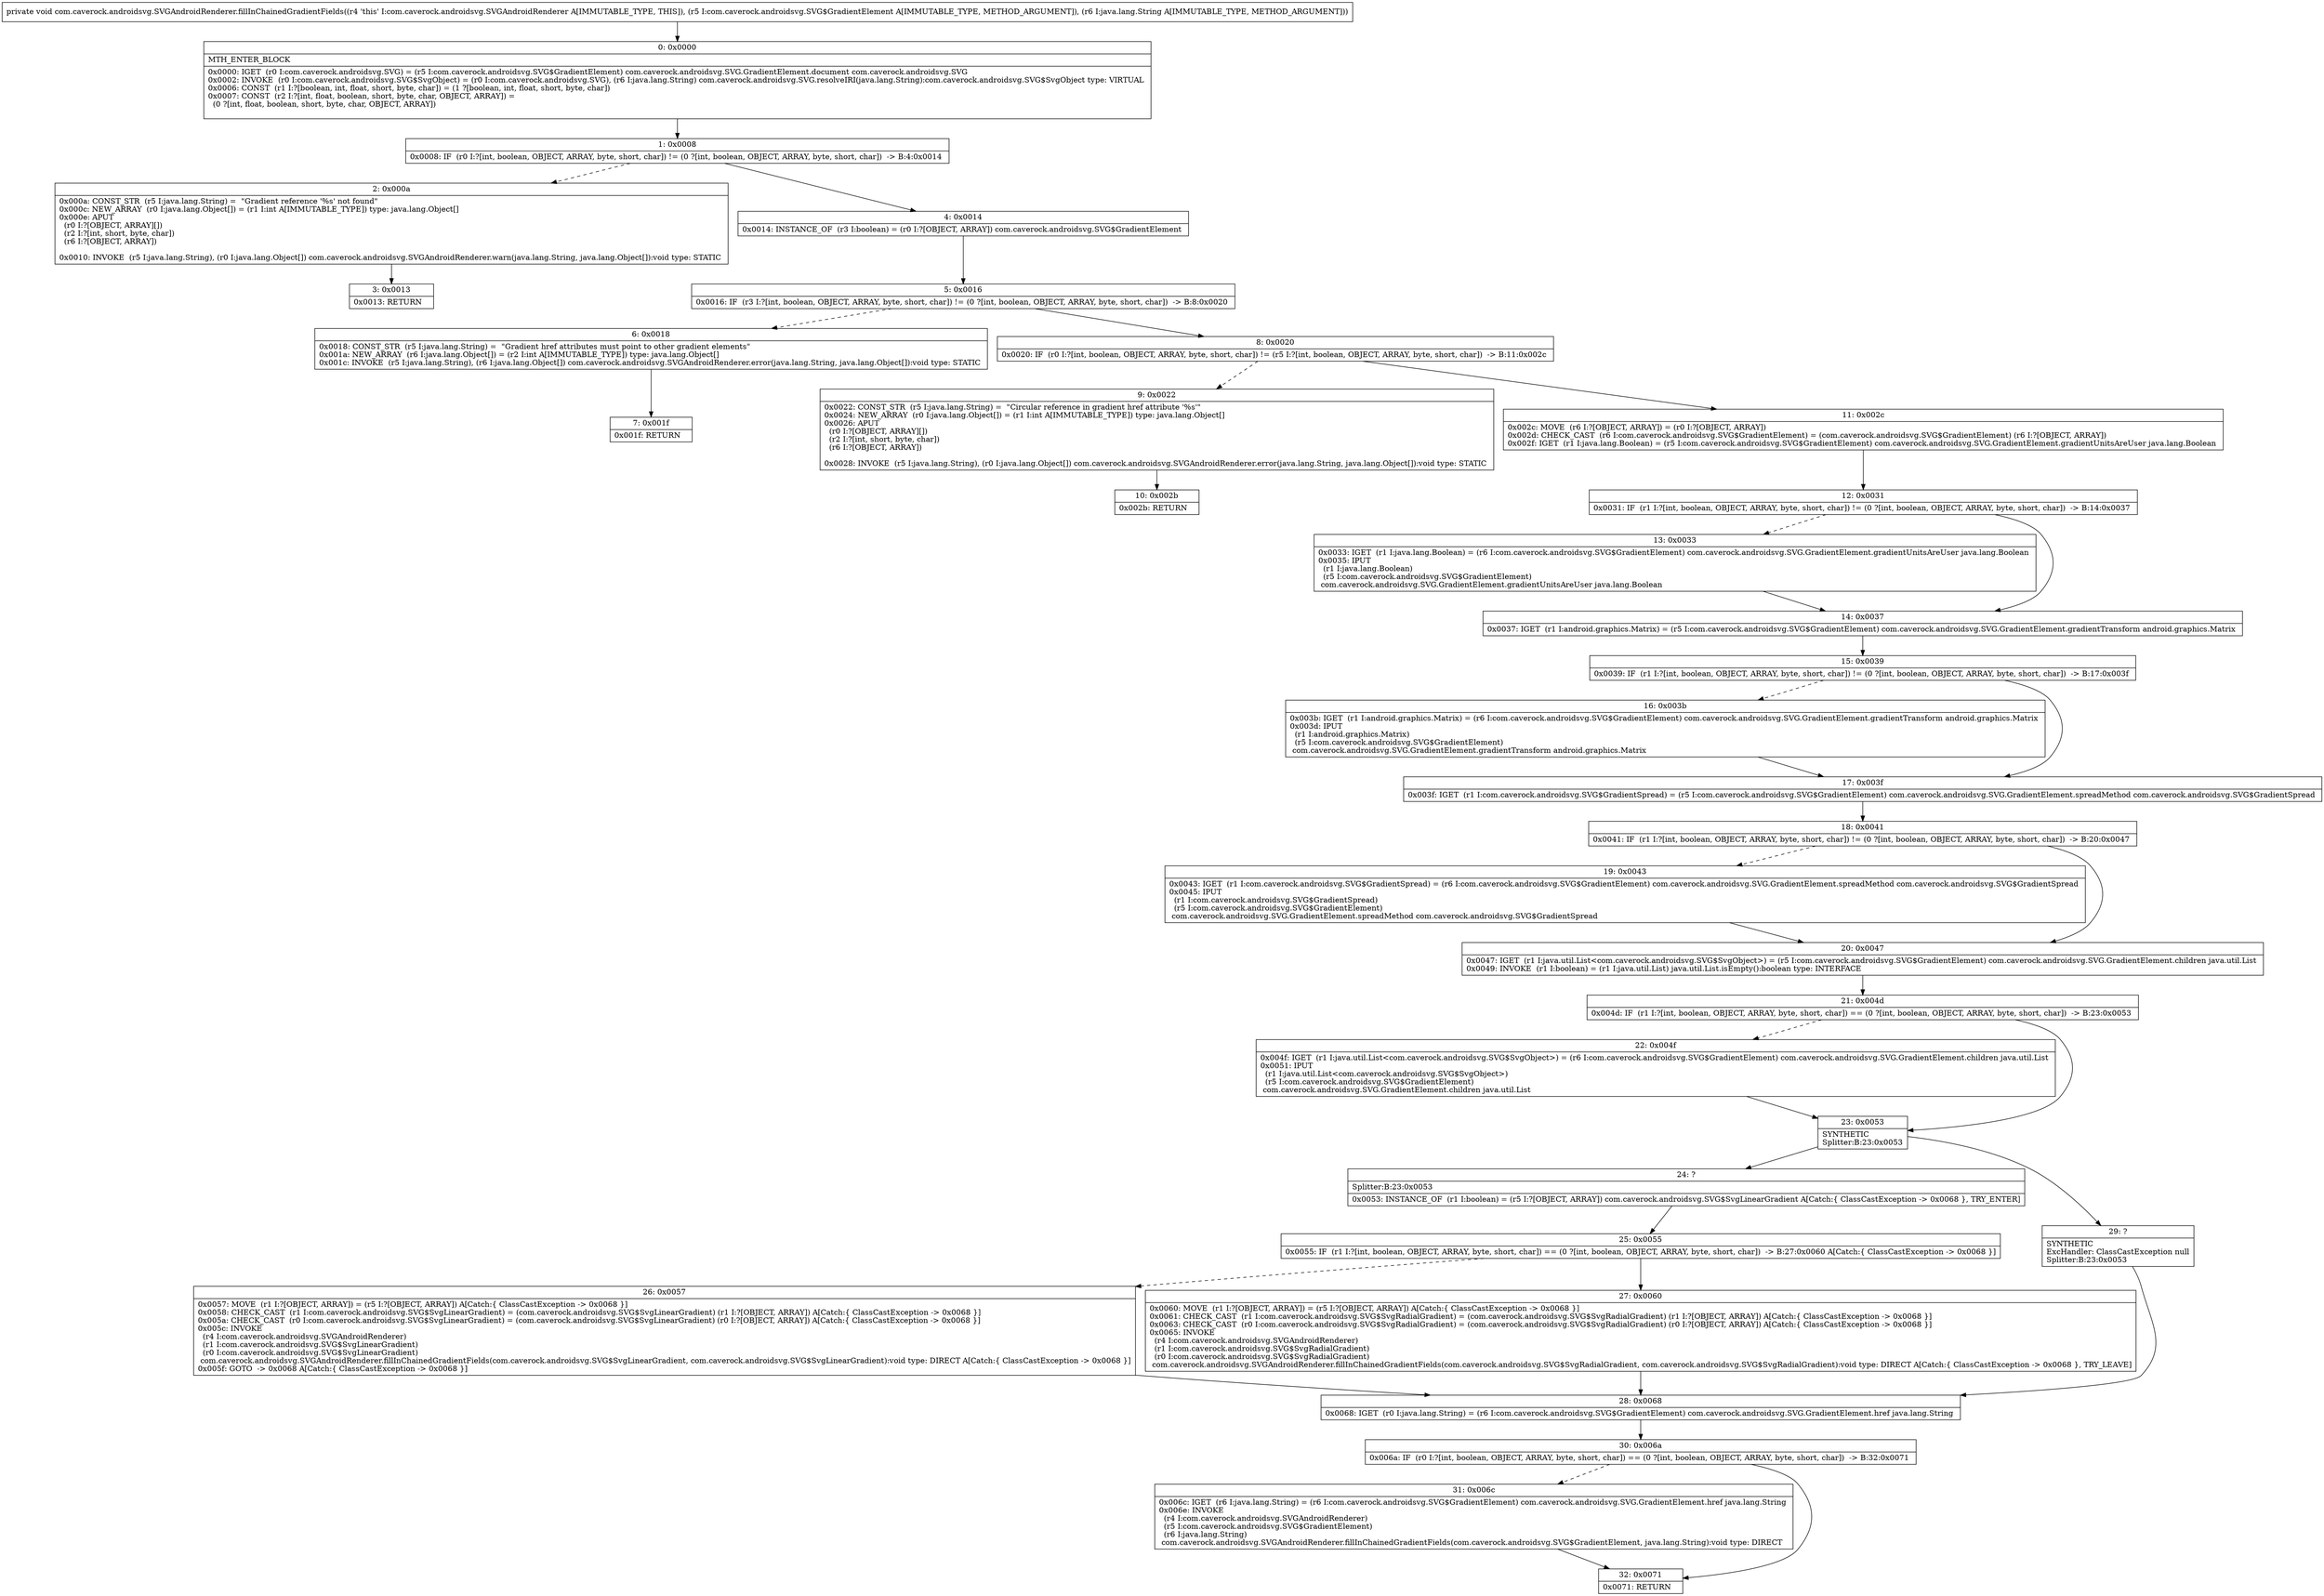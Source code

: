 digraph "CFG forcom.caverock.androidsvg.SVGAndroidRenderer.fillInChainedGradientFields(Lcom\/caverock\/androidsvg\/SVG$GradientElement;Ljava\/lang\/String;)V" {
Node_0 [shape=record,label="{0\:\ 0x0000|MTH_ENTER_BLOCK\l|0x0000: IGET  (r0 I:com.caverock.androidsvg.SVG) = (r5 I:com.caverock.androidsvg.SVG$GradientElement) com.caverock.androidsvg.SVG.GradientElement.document com.caverock.androidsvg.SVG \l0x0002: INVOKE  (r0 I:com.caverock.androidsvg.SVG$SvgObject) = (r0 I:com.caverock.androidsvg.SVG), (r6 I:java.lang.String) com.caverock.androidsvg.SVG.resolveIRI(java.lang.String):com.caverock.androidsvg.SVG$SvgObject type: VIRTUAL \l0x0006: CONST  (r1 I:?[boolean, int, float, short, byte, char]) = (1 ?[boolean, int, float, short, byte, char]) \l0x0007: CONST  (r2 I:?[int, float, boolean, short, byte, char, OBJECT, ARRAY]) = \l  (0 ?[int, float, boolean, short, byte, char, OBJECT, ARRAY])\l \l}"];
Node_1 [shape=record,label="{1\:\ 0x0008|0x0008: IF  (r0 I:?[int, boolean, OBJECT, ARRAY, byte, short, char]) != (0 ?[int, boolean, OBJECT, ARRAY, byte, short, char])  \-\> B:4:0x0014 \l}"];
Node_2 [shape=record,label="{2\:\ 0x000a|0x000a: CONST_STR  (r5 I:java.lang.String) =  \"Gradient reference '%s' not found\" \l0x000c: NEW_ARRAY  (r0 I:java.lang.Object[]) = (r1 I:int A[IMMUTABLE_TYPE]) type: java.lang.Object[] \l0x000e: APUT  \l  (r0 I:?[OBJECT, ARRAY][])\l  (r2 I:?[int, short, byte, char])\l  (r6 I:?[OBJECT, ARRAY])\l \l0x0010: INVOKE  (r5 I:java.lang.String), (r0 I:java.lang.Object[]) com.caverock.androidsvg.SVGAndroidRenderer.warn(java.lang.String, java.lang.Object[]):void type: STATIC \l}"];
Node_3 [shape=record,label="{3\:\ 0x0013|0x0013: RETURN   \l}"];
Node_4 [shape=record,label="{4\:\ 0x0014|0x0014: INSTANCE_OF  (r3 I:boolean) = (r0 I:?[OBJECT, ARRAY]) com.caverock.androidsvg.SVG$GradientElement \l}"];
Node_5 [shape=record,label="{5\:\ 0x0016|0x0016: IF  (r3 I:?[int, boolean, OBJECT, ARRAY, byte, short, char]) != (0 ?[int, boolean, OBJECT, ARRAY, byte, short, char])  \-\> B:8:0x0020 \l}"];
Node_6 [shape=record,label="{6\:\ 0x0018|0x0018: CONST_STR  (r5 I:java.lang.String) =  \"Gradient href attributes must point to other gradient elements\" \l0x001a: NEW_ARRAY  (r6 I:java.lang.Object[]) = (r2 I:int A[IMMUTABLE_TYPE]) type: java.lang.Object[] \l0x001c: INVOKE  (r5 I:java.lang.String), (r6 I:java.lang.Object[]) com.caverock.androidsvg.SVGAndroidRenderer.error(java.lang.String, java.lang.Object[]):void type: STATIC \l}"];
Node_7 [shape=record,label="{7\:\ 0x001f|0x001f: RETURN   \l}"];
Node_8 [shape=record,label="{8\:\ 0x0020|0x0020: IF  (r0 I:?[int, boolean, OBJECT, ARRAY, byte, short, char]) != (r5 I:?[int, boolean, OBJECT, ARRAY, byte, short, char])  \-\> B:11:0x002c \l}"];
Node_9 [shape=record,label="{9\:\ 0x0022|0x0022: CONST_STR  (r5 I:java.lang.String) =  \"Circular reference in gradient href attribute '%s'\" \l0x0024: NEW_ARRAY  (r0 I:java.lang.Object[]) = (r1 I:int A[IMMUTABLE_TYPE]) type: java.lang.Object[] \l0x0026: APUT  \l  (r0 I:?[OBJECT, ARRAY][])\l  (r2 I:?[int, short, byte, char])\l  (r6 I:?[OBJECT, ARRAY])\l \l0x0028: INVOKE  (r5 I:java.lang.String), (r0 I:java.lang.Object[]) com.caverock.androidsvg.SVGAndroidRenderer.error(java.lang.String, java.lang.Object[]):void type: STATIC \l}"];
Node_10 [shape=record,label="{10\:\ 0x002b|0x002b: RETURN   \l}"];
Node_11 [shape=record,label="{11\:\ 0x002c|0x002c: MOVE  (r6 I:?[OBJECT, ARRAY]) = (r0 I:?[OBJECT, ARRAY]) \l0x002d: CHECK_CAST  (r6 I:com.caverock.androidsvg.SVG$GradientElement) = (com.caverock.androidsvg.SVG$GradientElement) (r6 I:?[OBJECT, ARRAY]) \l0x002f: IGET  (r1 I:java.lang.Boolean) = (r5 I:com.caverock.androidsvg.SVG$GradientElement) com.caverock.androidsvg.SVG.GradientElement.gradientUnitsAreUser java.lang.Boolean \l}"];
Node_12 [shape=record,label="{12\:\ 0x0031|0x0031: IF  (r1 I:?[int, boolean, OBJECT, ARRAY, byte, short, char]) != (0 ?[int, boolean, OBJECT, ARRAY, byte, short, char])  \-\> B:14:0x0037 \l}"];
Node_13 [shape=record,label="{13\:\ 0x0033|0x0033: IGET  (r1 I:java.lang.Boolean) = (r6 I:com.caverock.androidsvg.SVG$GradientElement) com.caverock.androidsvg.SVG.GradientElement.gradientUnitsAreUser java.lang.Boolean \l0x0035: IPUT  \l  (r1 I:java.lang.Boolean)\l  (r5 I:com.caverock.androidsvg.SVG$GradientElement)\l com.caverock.androidsvg.SVG.GradientElement.gradientUnitsAreUser java.lang.Boolean \l}"];
Node_14 [shape=record,label="{14\:\ 0x0037|0x0037: IGET  (r1 I:android.graphics.Matrix) = (r5 I:com.caverock.androidsvg.SVG$GradientElement) com.caverock.androidsvg.SVG.GradientElement.gradientTransform android.graphics.Matrix \l}"];
Node_15 [shape=record,label="{15\:\ 0x0039|0x0039: IF  (r1 I:?[int, boolean, OBJECT, ARRAY, byte, short, char]) != (0 ?[int, boolean, OBJECT, ARRAY, byte, short, char])  \-\> B:17:0x003f \l}"];
Node_16 [shape=record,label="{16\:\ 0x003b|0x003b: IGET  (r1 I:android.graphics.Matrix) = (r6 I:com.caverock.androidsvg.SVG$GradientElement) com.caverock.androidsvg.SVG.GradientElement.gradientTransform android.graphics.Matrix \l0x003d: IPUT  \l  (r1 I:android.graphics.Matrix)\l  (r5 I:com.caverock.androidsvg.SVG$GradientElement)\l com.caverock.androidsvg.SVG.GradientElement.gradientTransform android.graphics.Matrix \l}"];
Node_17 [shape=record,label="{17\:\ 0x003f|0x003f: IGET  (r1 I:com.caverock.androidsvg.SVG$GradientSpread) = (r5 I:com.caverock.androidsvg.SVG$GradientElement) com.caverock.androidsvg.SVG.GradientElement.spreadMethod com.caverock.androidsvg.SVG$GradientSpread \l}"];
Node_18 [shape=record,label="{18\:\ 0x0041|0x0041: IF  (r1 I:?[int, boolean, OBJECT, ARRAY, byte, short, char]) != (0 ?[int, boolean, OBJECT, ARRAY, byte, short, char])  \-\> B:20:0x0047 \l}"];
Node_19 [shape=record,label="{19\:\ 0x0043|0x0043: IGET  (r1 I:com.caverock.androidsvg.SVG$GradientSpread) = (r6 I:com.caverock.androidsvg.SVG$GradientElement) com.caverock.androidsvg.SVG.GradientElement.spreadMethod com.caverock.androidsvg.SVG$GradientSpread \l0x0045: IPUT  \l  (r1 I:com.caverock.androidsvg.SVG$GradientSpread)\l  (r5 I:com.caverock.androidsvg.SVG$GradientElement)\l com.caverock.androidsvg.SVG.GradientElement.spreadMethod com.caverock.androidsvg.SVG$GradientSpread \l}"];
Node_20 [shape=record,label="{20\:\ 0x0047|0x0047: IGET  (r1 I:java.util.List\<com.caverock.androidsvg.SVG$SvgObject\>) = (r5 I:com.caverock.androidsvg.SVG$GradientElement) com.caverock.androidsvg.SVG.GradientElement.children java.util.List \l0x0049: INVOKE  (r1 I:boolean) = (r1 I:java.util.List) java.util.List.isEmpty():boolean type: INTERFACE \l}"];
Node_21 [shape=record,label="{21\:\ 0x004d|0x004d: IF  (r1 I:?[int, boolean, OBJECT, ARRAY, byte, short, char]) == (0 ?[int, boolean, OBJECT, ARRAY, byte, short, char])  \-\> B:23:0x0053 \l}"];
Node_22 [shape=record,label="{22\:\ 0x004f|0x004f: IGET  (r1 I:java.util.List\<com.caverock.androidsvg.SVG$SvgObject\>) = (r6 I:com.caverock.androidsvg.SVG$GradientElement) com.caverock.androidsvg.SVG.GradientElement.children java.util.List \l0x0051: IPUT  \l  (r1 I:java.util.List\<com.caverock.androidsvg.SVG$SvgObject\>)\l  (r5 I:com.caverock.androidsvg.SVG$GradientElement)\l com.caverock.androidsvg.SVG.GradientElement.children java.util.List \l}"];
Node_23 [shape=record,label="{23\:\ 0x0053|SYNTHETIC\lSplitter:B:23:0x0053\l}"];
Node_24 [shape=record,label="{24\:\ ?|Splitter:B:23:0x0053\l|0x0053: INSTANCE_OF  (r1 I:boolean) = (r5 I:?[OBJECT, ARRAY]) com.caverock.androidsvg.SVG$SvgLinearGradient A[Catch:\{ ClassCastException \-\> 0x0068 \}, TRY_ENTER]\l}"];
Node_25 [shape=record,label="{25\:\ 0x0055|0x0055: IF  (r1 I:?[int, boolean, OBJECT, ARRAY, byte, short, char]) == (0 ?[int, boolean, OBJECT, ARRAY, byte, short, char])  \-\> B:27:0x0060 A[Catch:\{ ClassCastException \-\> 0x0068 \}]\l}"];
Node_26 [shape=record,label="{26\:\ 0x0057|0x0057: MOVE  (r1 I:?[OBJECT, ARRAY]) = (r5 I:?[OBJECT, ARRAY]) A[Catch:\{ ClassCastException \-\> 0x0068 \}]\l0x0058: CHECK_CAST  (r1 I:com.caverock.androidsvg.SVG$SvgLinearGradient) = (com.caverock.androidsvg.SVG$SvgLinearGradient) (r1 I:?[OBJECT, ARRAY]) A[Catch:\{ ClassCastException \-\> 0x0068 \}]\l0x005a: CHECK_CAST  (r0 I:com.caverock.androidsvg.SVG$SvgLinearGradient) = (com.caverock.androidsvg.SVG$SvgLinearGradient) (r0 I:?[OBJECT, ARRAY]) A[Catch:\{ ClassCastException \-\> 0x0068 \}]\l0x005c: INVOKE  \l  (r4 I:com.caverock.androidsvg.SVGAndroidRenderer)\l  (r1 I:com.caverock.androidsvg.SVG$SvgLinearGradient)\l  (r0 I:com.caverock.androidsvg.SVG$SvgLinearGradient)\l com.caverock.androidsvg.SVGAndroidRenderer.fillInChainedGradientFields(com.caverock.androidsvg.SVG$SvgLinearGradient, com.caverock.androidsvg.SVG$SvgLinearGradient):void type: DIRECT A[Catch:\{ ClassCastException \-\> 0x0068 \}]\l0x005f: GOTO  \-\> 0x0068 A[Catch:\{ ClassCastException \-\> 0x0068 \}]\l}"];
Node_27 [shape=record,label="{27\:\ 0x0060|0x0060: MOVE  (r1 I:?[OBJECT, ARRAY]) = (r5 I:?[OBJECT, ARRAY]) A[Catch:\{ ClassCastException \-\> 0x0068 \}]\l0x0061: CHECK_CAST  (r1 I:com.caverock.androidsvg.SVG$SvgRadialGradient) = (com.caverock.androidsvg.SVG$SvgRadialGradient) (r1 I:?[OBJECT, ARRAY]) A[Catch:\{ ClassCastException \-\> 0x0068 \}]\l0x0063: CHECK_CAST  (r0 I:com.caverock.androidsvg.SVG$SvgRadialGradient) = (com.caverock.androidsvg.SVG$SvgRadialGradient) (r0 I:?[OBJECT, ARRAY]) A[Catch:\{ ClassCastException \-\> 0x0068 \}]\l0x0065: INVOKE  \l  (r4 I:com.caverock.androidsvg.SVGAndroidRenderer)\l  (r1 I:com.caverock.androidsvg.SVG$SvgRadialGradient)\l  (r0 I:com.caverock.androidsvg.SVG$SvgRadialGradient)\l com.caverock.androidsvg.SVGAndroidRenderer.fillInChainedGradientFields(com.caverock.androidsvg.SVG$SvgRadialGradient, com.caverock.androidsvg.SVG$SvgRadialGradient):void type: DIRECT A[Catch:\{ ClassCastException \-\> 0x0068 \}, TRY_LEAVE]\l}"];
Node_28 [shape=record,label="{28\:\ 0x0068|0x0068: IGET  (r0 I:java.lang.String) = (r6 I:com.caverock.androidsvg.SVG$GradientElement) com.caverock.androidsvg.SVG.GradientElement.href java.lang.String \l}"];
Node_29 [shape=record,label="{29\:\ ?|SYNTHETIC\lExcHandler: ClassCastException null\lSplitter:B:23:0x0053\l}"];
Node_30 [shape=record,label="{30\:\ 0x006a|0x006a: IF  (r0 I:?[int, boolean, OBJECT, ARRAY, byte, short, char]) == (0 ?[int, boolean, OBJECT, ARRAY, byte, short, char])  \-\> B:32:0x0071 \l}"];
Node_31 [shape=record,label="{31\:\ 0x006c|0x006c: IGET  (r6 I:java.lang.String) = (r6 I:com.caverock.androidsvg.SVG$GradientElement) com.caverock.androidsvg.SVG.GradientElement.href java.lang.String \l0x006e: INVOKE  \l  (r4 I:com.caverock.androidsvg.SVGAndroidRenderer)\l  (r5 I:com.caverock.androidsvg.SVG$GradientElement)\l  (r6 I:java.lang.String)\l com.caverock.androidsvg.SVGAndroidRenderer.fillInChainedGradientFields(com.caverock.androidsvg.SVG$GradientElement, java.lang.String):void type: DIRECT \l}"];
Node_32 [shape=record,label="{32\:\ 0x0071|0x0071: RETURN   \l}"];
MethodNode[shape=record,label="{private void com.caverock.androidsvg.SVGAndroidRenderer.fillInChainedGradientFields((r4 'this' I:com.caverock.androidsvg.SVGAndroidRenderer A[IMMUTABLE_TYPE, THIS]), (r5 I:com.caverock.androidsvg.SVG$GradientElement A[IMMUTABLE_TYPE, METHOD_ARGUMENT]), (r6 I:java.lang.String A[IMMUTABLE_TYPE, METHOD_ARGUMENT])) }"];
MethodNode -> Node_0;
Node_0 -> Node_1;
Node_1 -> Node_2[style=dashed];
Node_1 -> Node_4;
Node_2 -> Node_3;
Node_4 -> Node_5;
Node_5 -> Node_6[style=dashed];
Node_5 -> Node_8;
Node_6 -> Node_7;
Node_8 -> Node_9[style=dashed];
Node_8 -> Node_11;
Node_9 -> Node_10;
Node_11 -> Node_12;
Node_12 -> Node_13[style=dashed];
Node_12 -> Node_14;
Node_13 -> Node_14;
Node_14 -> Node_15;
Node_15 -> Node_16[style=dashed];
Node_15 -> Node_17;
Node_16 -> Node_17;
Node_17 -> Node_18;
Node_18 -> Node_19[style=dashed];
Node_18 -> Node_20;
Node_19 -> Node_20;
Node_20 -> Node_21;
Node_21 -> Node_22[style=dashed];
Node_21 -> Node_23;
Node_22 -> Node_23;
Node_23 -> Node_24;
Node_23 -> Node_29;
Node_24 -> Node_25;
Node_25 -> Node_26[style=dashed];
Node_25 -> Node_27;
Node_26 -> Node_28;
Node_27 -> Node_28;
Node_28 -> Node_30;
Node_29 -> Node_28;
Node_30 -> Node_31[style=dashed];
Node_30 -> Node_32;
Node_31 -> Node_32;
}

